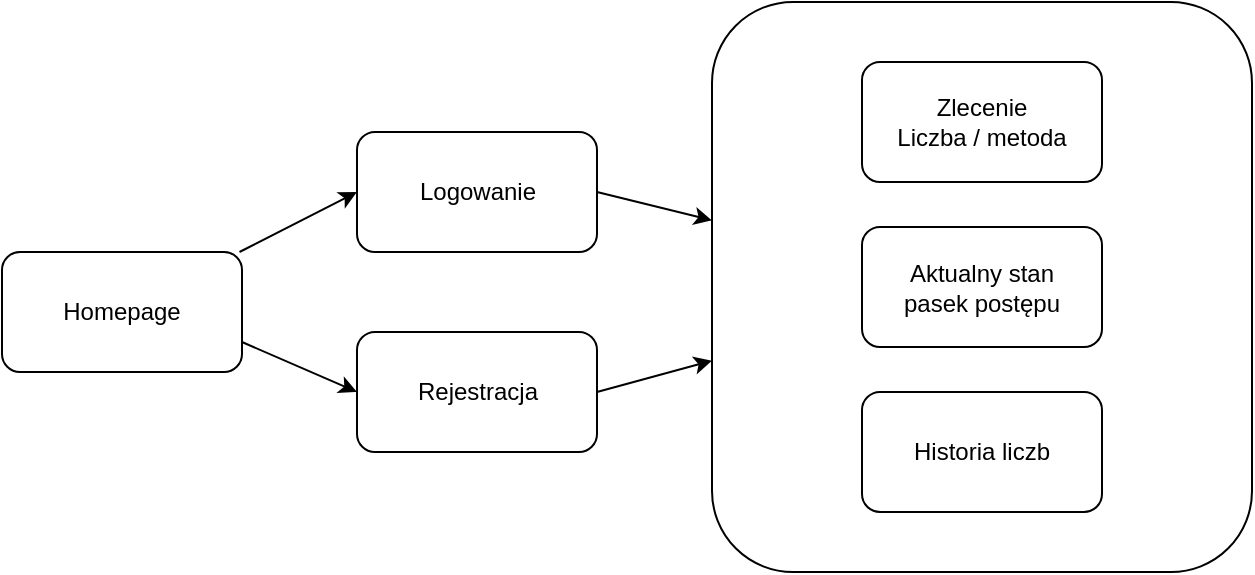 <mxfile version="10.6.0"><diagram id="52V9gn2DUBYDuZ-Ru_Pt" name="Page-1"><mxGraphModel dx="1340" dy="870" grid="1" gridSize="10" guides="1" tooltips="1" connect="1" arrows="1" fold="1" page="1" pageScale="1" pageWidth="827" pageHeight="1169" math="0" shadow="0"><root><mxCell id="0"/><mxCell id="1" parent="0"/><mxCell id="jNyvlDvrHJmPBnKKMTqJ-1" value="Homepage" style="rounded=1;whiteSpace=wrap;html=1;" vertex="1" parent="1"><mxGeometry x="50" y="360" width="120" height="60" as="geometry"/></mxCell><mxCell id="jNyvlDvrHJmPBnKKMTqJ-2" value="Aktualny stan&lt;br&gt;pasek postępu&lt;br&gt;" style="rounded=1;whiteSpace=wrap;html=1;" vertex="1" parent="1"><mxGeometry x="480" y="347.5" width="120" height="60" as="geometry"/></mxCell><mxCell id="jNyvlDvrHJmPBnKKMTqJ-3" value="Historia liczb" style="rounded=1;whiteSpace=wrap;html=1;" vertex="1" parent="1"><mxGeometry x="480" y="430" width="120" height="60" as="geometry"/></mxCell><mxCell id="jNyvlDvrHJmPBnKKMTqJ-4" value="Zlecenie&lt;br&gt;Liczba / metoda&lt;br&gt;" style="rounded=1;whiteSpace=wrap;html=1;" vertex="1" parent="1"><mxGeometry x="480" y="265" width="120" height="60" as="geometry"/></mxCell><mxCell id="jNyvlDvrHJmPBnKKMTqJ-5" value="Rejestracja" style="rounded=1;whiteSpace=wrap;html=1;" vertex="1" parent="1"><mxGeometry x="227.5" y="400" width="120" height="60" as="geometry"/></mxCell><mxCell id="jNyvlDvrHJmPBnKKMTqJ-6" value="Logowanie&lt;br&gt;" style="rounded=1;whiteSpace=wrap;html=1;" vertex="1" parent="1"><mxGeometry x="227.5" y="300" width="120" height="60" as="geometry"/></mxCell><mxCell id="jNyvlDvrHJmPBnKKMTqJ-8" value="" style="endArrow=classic;html=1;entryX=0;entryY=0.5;entryDx=0;entryDy=0;" edge="1" parent="1" source="jNyvlDvrHJmPBnKKMTqJ-1" target="jNyvlDvrHJmPBnKKMTqJ-6"><mxGeometry width="50" height="50" relative="1" as="geometry"><mxPoint x="200" y="340" as="sourcePoint"/><mxPoint x="250" y="290" as="targetPoint"/></mxGeometry></mxCell><mxCell id="jNyvlDvrHJmPBnKKMTqJ-9" value="" style="endArrow=classic;html=1;entryX=0;entryY=0.5;entryDx=0;entryDy=0;exitX=1;exitY=0.75;exitDx=0;exitDy=0;" edge="1" parent="1" source="jNyvlDvrHJmPBnKKMTqJ-1" target="jNyvlDvrHJmPBnKKMTqJ-5"><mxGeometry width="50" height="50" relative="1" as="geometry"><mxPoint x="230" y="480" as="sourcePoint"/><mxPoint x="280" y="430" as="targetPoint"/></mxGeometry></mxCell><mxCell id="jNyvlDvrHJmPBnKKMTqJ-10" value="" style="rounded=1;whiteSpace=wrap;html=1;fillColor=none;fillOpacity=100;" vertex="1" parent="1"><mxGeometry x="405" y="235" width="270" height="285" as="geometry"/></mxCell><mxCell id="jNyvlDvrHJmPBnKKMTqJ-11" value="" style="endArrow=classic;html=1;exitX=1;exitY=0.5;exitDx=0;exitDy=0;" edge="1" parent="1" source="jNyvlDvrHJmPBnKKMTqJ-6" target="jNyvlDvrHJmPBnKKMTqJ-10"><mxGeometry width="50" height="50" relative="1" as="geometry"><mxPoint x="360" y="240" as="sourcePoint"/><mxPoint x="410" y="190" as="targetPoint"/></mxGeometry></mxCell><mxCell id="jNyvlDvrHJmPBnKKMTqJ-12" value="" style="endArrow=classic;html=1;exitX=1;exitY=0.5;exitDx=0;exitDy=0;" edge="1" parent="1" source="jNyvlDvrHJmPBnKKMTqJ-5" target="jNyvlDvrHJmPBnKKMTqJ-10"><mxGeometry width="50" height="50" relative="1" as="geometry"><mxPoint x="260" y="600" as="sourcePoint"/><mxPoint x="310" y="550" as="targetPoint"/></mxGeometry></mxCell></root></mxGraphModel></diagram></mxfile>